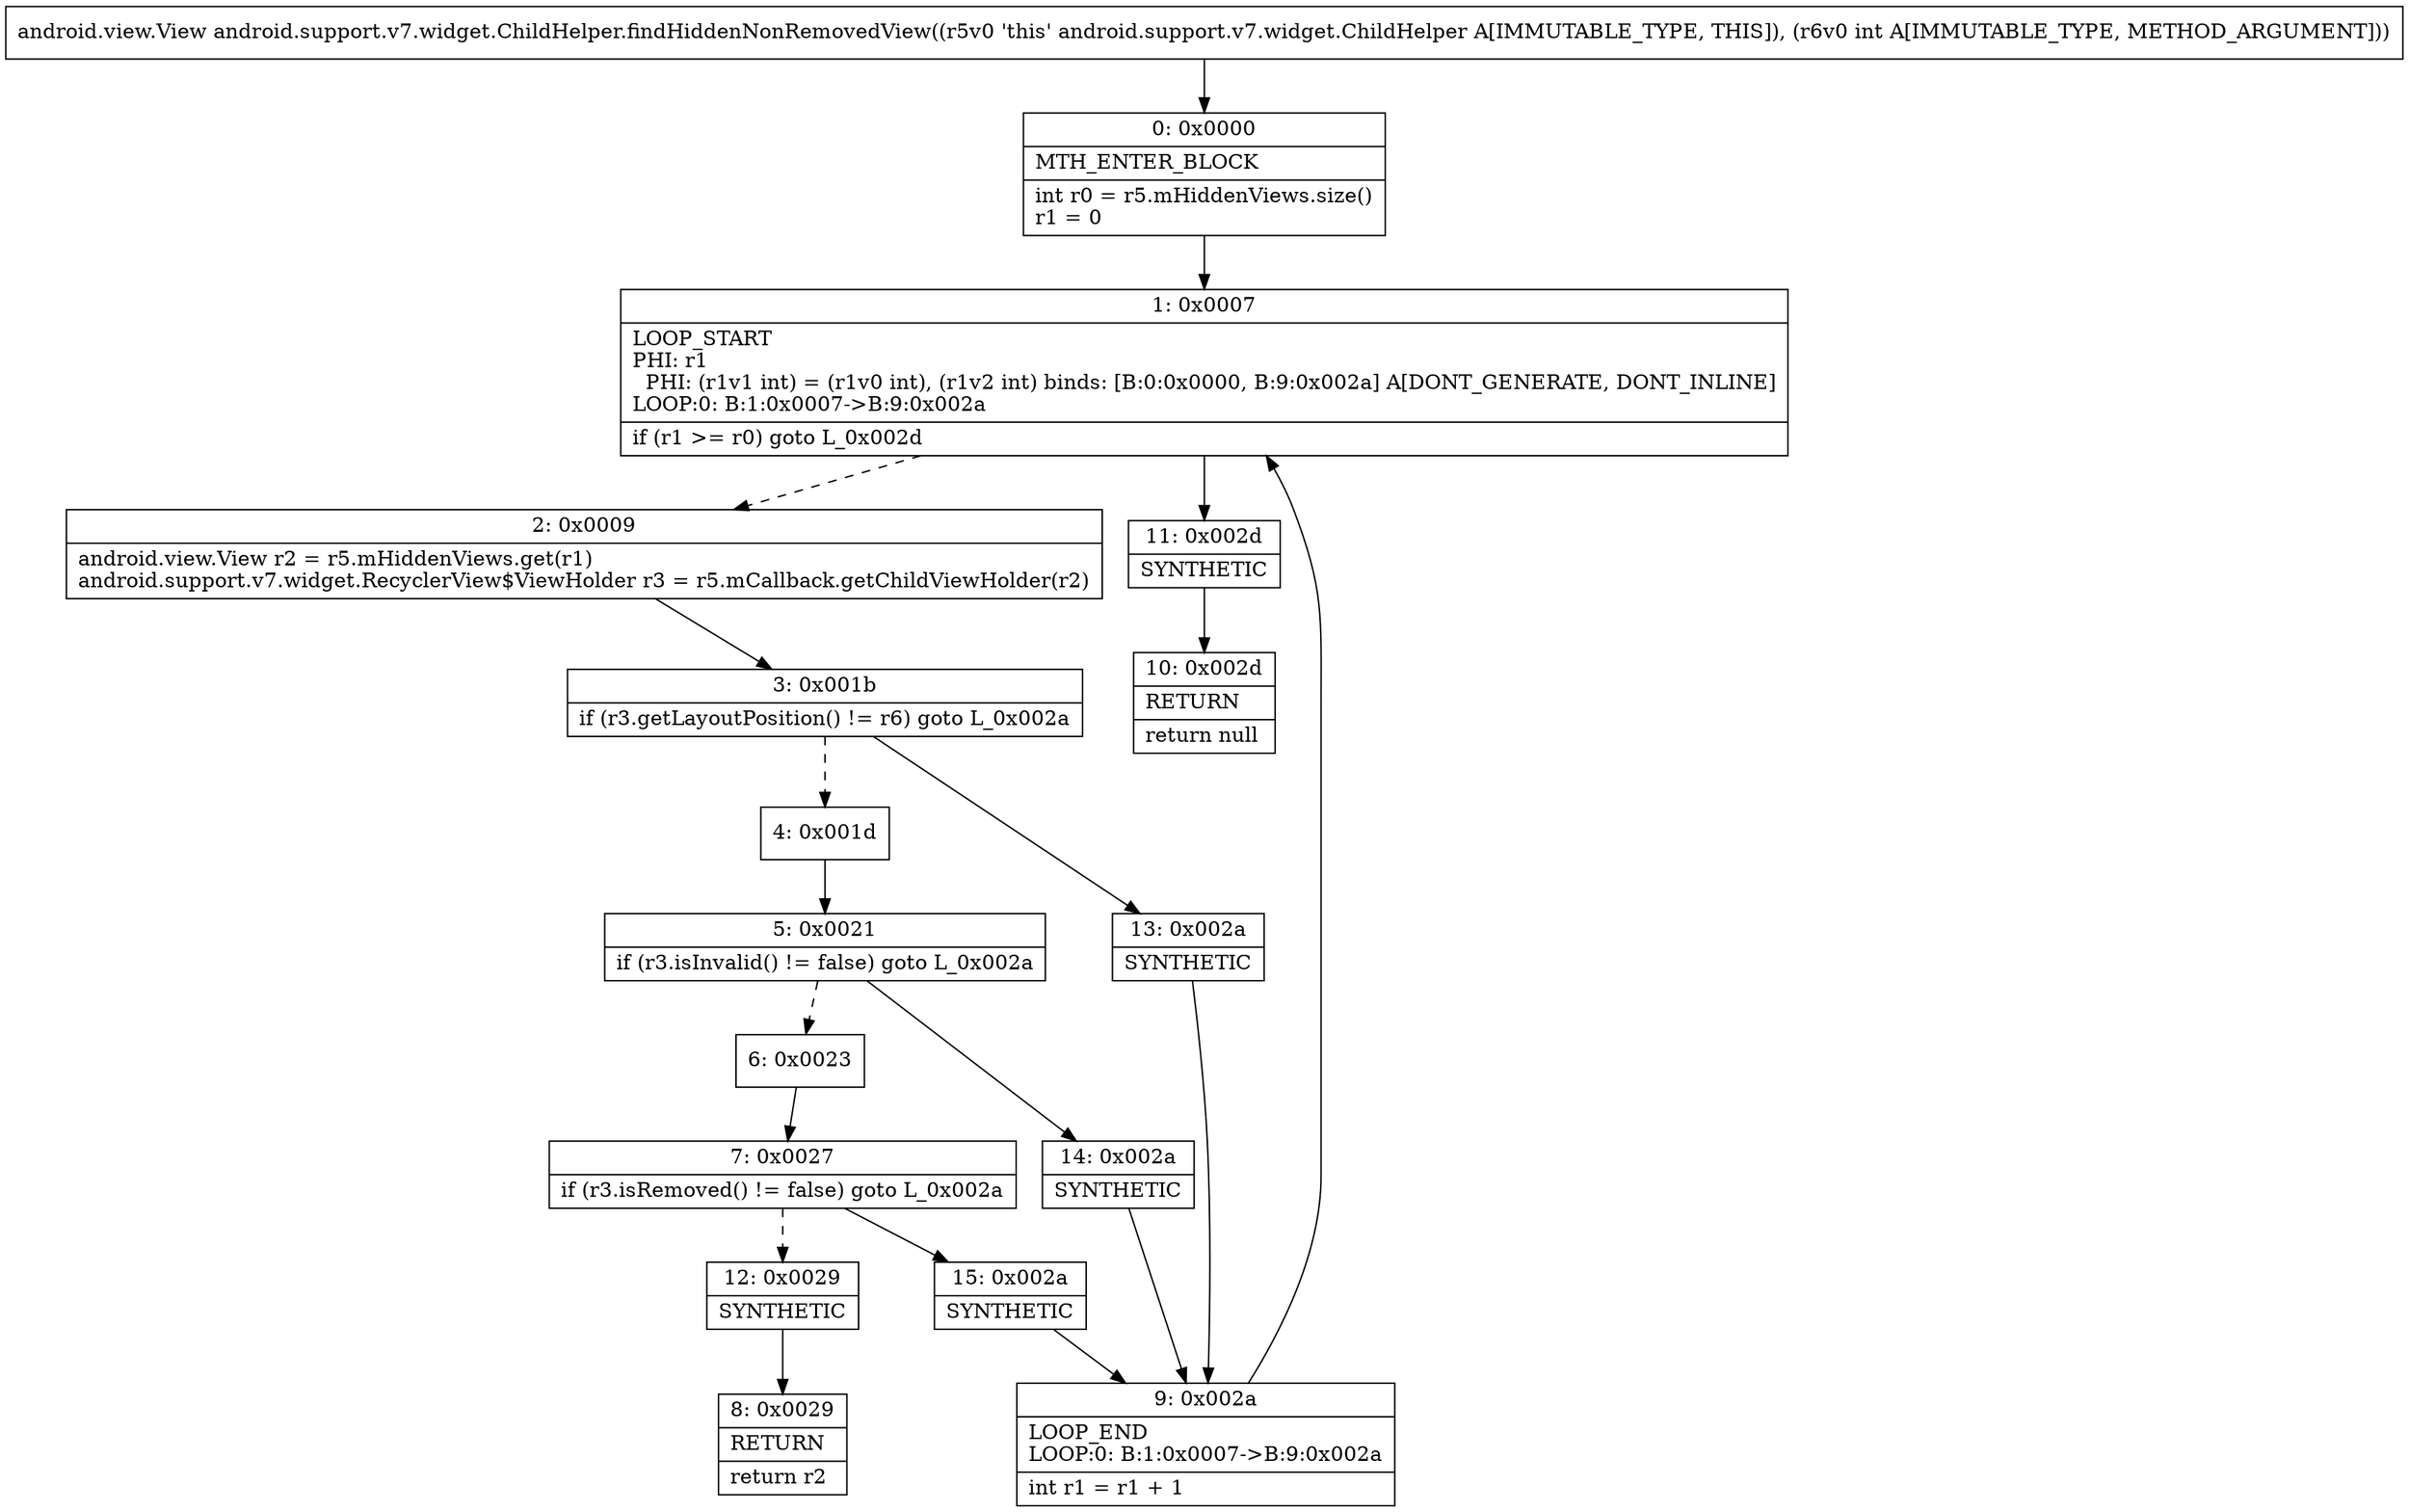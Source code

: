 digraph "CFG forandroid.support.v7.widget.ChildHelper.findHiddenNonRemovedView(I)Landroid\/view\/View;" {
Node_0 [shape=record,label="{0\:\ 0x0000|MTH_ENTER_BLOCK\l|int r0 = r5.mHiddenViews.size()\lr1 = 0\l}"];
Node_1 [shape=record,label="{1\:\ 0x0007|LOOP_START\lPHI: r1 \l  PHI: (r1v1 int) = (r1v0 int), (r1v2 int) binds: [B:0:0x0000, B:9:0x002a] A[DONT_GENERATE, DONT_INLINE]\lLOOP:0: B:1:0x0007\-\>B:9:0x002a\l|if (r1 \>= r0) goto L_0x002d\l}"];
Node_2 [shape=record,label="{2\:\ 0x0009|android.view.View r2 = r5.mHiddenViews.get(r1)\landroid.support.v7.widget.RecyclerView$ViewHolder r3 = r5.mCallback.getChildViewHolder(r2)\l}"];
Node_3 [shape=record,label="{3\:\ 0x001b|if (r3.getLayoutPosition() != r6) goto L_0x002a\l}"];
Node_4 [shape=record,label="{4\:\ 0x001d}"];
Node_5 [shape=record,label="{5\:\ 0x0021|if (r3.isInvalid() != false) goto L_0x002a\l}"];
Node_6 [shape=record,label="{6\:\ 0x0023}"];
Node_7 [shape=record,label="{7\:\ 0x0027|if (r3.isRemoved() != false) goto L_0x002a\l}"];
Node_8 [shape=record,label="{8\:\ 0x0029|RETURN\l|return r2\l}"];
Node_9 [shape=record,label="{9\:\ 0x002a|LOOP_END\lLOOP:0: B:1:0x0007\-\>B:9:0x002a\l|int r1 = r1 + 1\l}"];
Node_10 [shape=record,label="{10\:\ 0x002d|RETURN\l|return null\l}"];
Node_11 [shape=record,label="{11\:\ 0x002d|SYNTHETIC\l}"];
Node_12 [shape=record,label="{12\:\ 0x0029|SYNTHETIC\l}"];
Node_13 [shape=record,label="{13\:\ 0x002a|SYNTHETIC\l}"];
Node_14 [shape=record,label="{14\:\ 0x002a|SYNTHETIC\l}"];
Node_15 [shape=record,label="{15\:\ 0x002a|SYNTHETIC\l}"];
MethodNode[shape=record,label="{android.view.View android.support.v7.widget.ChildHelper.findHiddenNonRemovedView((r5v0 'this' android.support.v7.widget.ChildHelper A[IMMUTABLE_TYPE, THIS]), (r6v0 int A[IMMUTABLE_TYPE, METHOD_ARGUMENT])) }"];
MethodNode -> Node_0;
Node_0 -> Node_1;
Node_1 -> Node_2[style=dashed];
Node_1 -> Node_11;
Node_2 -> Node_3;
Node_3 -> Node_4[style=dashed];
Node_3 -> Node_13;
Node_4 -> Node_5;
Node_5 -> Node_6[style=dashed];
Node_5 -> Node_14;
Node_6 -> Node_7;
Node_7 -> Node_12[style=dashed];
Node_7 -> Node_15;
Node_9 -> Node_1;
Node_11 -> Node_10;
Node_12 -> Node_8;
Node_13 -> Node_9;
Node_14 -> Node_9;
Node_15 -> Node_9;
}

